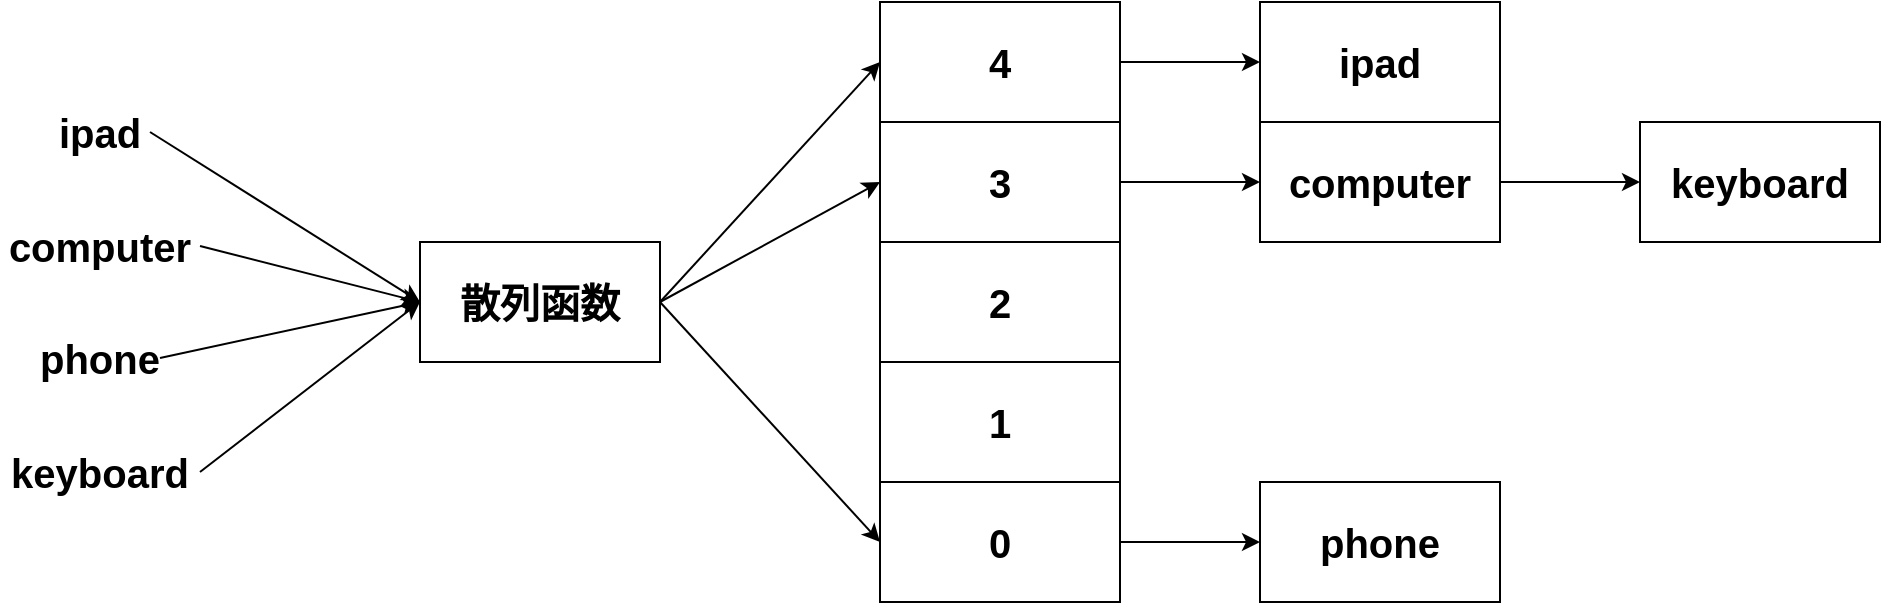 <mxfile version="10.7.5" type="device"><diagram id="73eCgw3xL6Hi5tJRMHjp" name="第 1 页"><mxGraphModel dx="1058" dy="818" grid="1" gridSize="10" guides="1" tooltips="1" connect="1" arrows="1" fold="1" page="1" pageScale="1" pageWidth="827" pageHeight="1169" math="0" shadow="0"><root><mxCell id="0"/><mxCell id="1" parent="0"/><mxCell id="Az7Am3OCP4iEpYuUUXqQ-9" style="edgeStyle=orthogonalEdgeStyle;rounded=0;orthogonalLoop=1;jettySize=auto;html=1;exitX=1;exitY=0.5;exitDx=0;exitDy=0;entryX=0;entryY=0.5;entryDx=0;entryDy=0;" edge="1" parent="1" source="9B1V9n8W9GI53piFOvc4-1" target="Az7Am3OCP4iEpYuUUXqQ-2"><mxGeometry relative="1" as="geometry"/></mxCell><mxCell id="9B1V9n8W9GI53piFOvc4-1" value="0" style="rounded=0;whiteSpace=wrap;html=1;fontSize=20;fontStyle=1" parent="1" vertex="1"><mxGeometry x="480" y="270" width="120" height="60" as="geometry"/></mxCell><mxCell id="9B1V9n8W9GI53piFOvc4-3" value="1" style="rounded=0;whiteSpace=wrap;html=1;fontSize=20;fontStyle=1" parent="1" vertex="1"><mxGeometry x="480" y="210" width="120" height="60" as="geometry"/></mxCell><mxCell id="9B1V9n8W9GI53piFOvc4-5" value="2" style="rounded=0;whiteSpace=wrap;html=1;fontSize=20;fontStyle=1" parent="1" vertex="1"><mxGeometry x="480" y="150" width="120" height="60" as="geometry"/></mxCell><mxCell id="Az7Am3OCP4iEpYuUUXqQ-8" style="edgeStyle=orthogonalEdgeStyle;rounded=0;orthogonalLoop=1;jettySize=auto;html=1;exitX=1;exitY=0.5;exitDx=0;exitDy=0;" edge="1" parent="1" source="9B1V9n8W9GI53piFOvc4-7" target="Az7Am3OCP4iEpYuUUXqQ-5"><mxGeometry relative="1" as="geometry"/></mxCell><mxCell id="9B1V9n8W9GI53piFOvc4-7" value="3" style="rounded=0;whiteSpace=wrap;html=1;fontSize=20;fontStyle=1" parent="1" vertex="1"><mxGeometry x="480" y="90" width="120" height="60" as="geometry"/></mxCell><mxCell id="Az7Am3OCP4iEpYuUUXqQ-7" style="edgeStyle=orthogonalEdgeStyle;rounded=0;orthogonalLoop=1;jettySize=auto;html=1;exitX=1;exitY=0.5;exitDx=0;exitDy=0;" edge="1" parent="1" source="9B1V9n8W9GI53piFOvc4-9" target="Az7Am3OCP4iEpYuUUXqQ-6"><mxGeometry relative="1" as="geometry"/></mxCell><mxCell id="9B1V9n8W9GI53piFOvc4-9" value="4" style="rounded=0;whiteSpace=wrap;html=1;fontSize=20;fontStyle=1" parent="1" vertex="1"><mxGeometry x="480" y="30" width="120" height="60" as="geometry"/></mxCell><mxCell id="9B1V9n8W9GI53piFOvc4-23" style="edgeStyle=none;rounded=0;orthogonalLoop=1;jettySize=auto;html=1;exitX=1;exitY=0.5;exitDx=0;exitDy=0;entryX=0;entryY=0.5;entryDx=0;entryDy=0;fontSize=20;" parent="1" source="9B1V9n8W9GI53piFOvc4-11" target="9B1V9n8W9GI53piFOvc4-9" edge="1"><mxGeometry relative="1" as="geometry"/></mxCell><mxCell id="9B1V9n8W9GI53piFOvc4-24" style="edgeStyle=none;rounded=0;orthogonalLoop=1;jettySize=auto;html=1;exitX=1;exitY=0.5;exitDx=0;exitDy=0;entryX=0;entryY=0.5;entryDx=0;entryDy=0;fontSize=20;" parent="1" source="9B1V9n8W9GI53piFOvc4-11" target="9B1V9n8W9GI53piFOvc4-7" edge="1"><mxGeometry relative="1" as="geometry"/></mxCell><mxCell id="9B1V9n8W9GI53piFOvc4-25" style="edgeStyle=none;rounded=0;orthogonalLoop=1;jettySize=auto;html=1;exitX=1;exitY=0.5;exitDx=0;exitDy=0;entryX=0;entryY=0.5;entryDx=0;entryDy=0;fontSize=20;" parent="1" source="9B1V9n8W9GI53piFOvc4-11" target="9B1V9n8W9GI53piFOvc4-1" edge="1"><mxGeometry relative="1" as="geometry"/></mxCell><mxCell id="9B1V9n8W9GI53piFOvc4-11" value="散列函数" style="rounded=0;whiteSpace=wrap;html=1;fontSize=20;fontStyle=1" parent="1" vertex="1"><mxGeometry x="250" y="150" width="120" height="60" as="geometry"/></mxCell><mxCell id="9B1V9n8W9GI53piFOvc4-18" style="rounded=0;orthogonalLoop=1;jettySize=auto;html=1;exitX=1;exitY=0.5;exitDx=0;exitDy=0;fontSize=20;entryX=0;entryY=0.5;entryDx=0;entryDy=0;" parent="1" source="9B1V9n8W9GI53piFOvc4-12" target="9B1V9n8W9GI53piFOvc4-11" edge="1"><mxGeometry relative="1" as="geometry"><mxPoint x="240" y="180" as="targetPoint"/></mxGeometry></mxCell><mxCell id="9B1V9n8W9GI53piFOvc4-12" value="ipad" style="text;html=1;strokeColor=none;fillColor=none;align=center;verticalAlign=middle;whiteSpace=wrap;rounded=0;fontSize=20;fontStyle=1" parent="1" vertex="1"><mxGeometry x="65" y="85" width="50" height="20" as="geometry"/></mxCell><mxCell id="Az7Am3OCP4iEpYuUUXqQ-11" style="rounded=0;orthogonalLoop=1;jettySize=auto;html=1;exitX=1;exitY=0.5;exitDx=0;exitDy=0;entryX=0;entryY=0.5;entryDx=0;entryDy=0;" edge="1" parent="1" source="9B1V9n8W9GI53piFOvc4-14" target="9B1V9n8W9GI53piFOvc4-11"><mxGeometry relative="1" as="geometry"><mxPoint x="240" y="190" as="targetPoint"/></mxGeometry></mxCell><mxCell id="9B1V9n8W9GI53piFOvc4-14" value="computer" style="text;html=1;strokeColor=none;fillColor=none;align=center;verticalAlign=middle;whiteSpace=wrap;rounded=0;fontSize=20;fontStyle=1" parent="1" vertex="1"><mxGeometry x="40" y="142" width="100" height="20" as="geometry"/></mxCell><mxCell id="9B1V9n8W9GI53piFOvc4-22" style="edgeStyle=none;rounded=0;orthogonalLoop=1;jettySize=auto;html=1;exitX=1;exitY=0.5;exitDx=0;exitDy=0;fontSize=20;" parent="1" source="9B1V9n8W9GI53piFOvc4-15" edge="1"><mxGeometry relative="1" as="geometry"><mxPoint x="250" y="180" as="targetPoint"/></mxGeometry></mxCell><mxCell id="9B1V9n8W9GI53piFOvc4-15" value="phone" style="text;html=1;strokeColor=none;fillColor=none;align=center;verticalAlign=middle;whiteSpace=wrap;rounded=0;fontSize=20;fontStyle=1" parent="1" vertex="1"><mxGeometry x="60" y="198" width="60" height="20" as="geometry"/></mxCell><mxCell id="Az7Am3OCP4iEpYuUUXqQ-2" value="phone" style="rounded=0;whiteSpace=wrap;html=1;fontSize=20;fontStyle=1" vertex="1" parent="1"><mxGeometry x="670" y="270" width="120" height="60" as="geometry"/></mxCell><mxCell id="Az7Am3OCP4iEpYuUUXqQ-14" style="edgeStyle=none;rounded=0;orthogonalLoop=1;jettySize=auto;html=1;exitX=1;exitY=0.5;exitDx=0;exitDy=0;" edge="1" parent="1" source="Az7Am3OCP4iEpYuUUXqQ-5" target="Az7Am3OCP4iEpYuUUXqQ-13"><mxGeometry relative="1" as="geometry"/></mxCell><mxCell id="Az7Am3OCP4iEpYuUUXqQ-5" value="computer" style="rounded=0;whiteSpace=wrap;html=1;fontSize=20;fontStyle=1" vertex="1" parent="1"><mxGeometry x="670" y="90" width="120" height="60" as="geometry"/></mxCell><mxCell id="Az7Am3OCP4iEpYuUUXqQ-6" value="ipad" style="rounded=0;whiteSpace=wrap;html=1;fontSize=20;fontStyle=1" vertex="1" parent="1"><mxGeometry x="670" y="30" width="120" height="60" as="geometry"/></mxCell><mxCell id="Az7Am3OCP4iEpYuUUXqQ-12" style="edgeStyle=none;rounded=0;orthogonalLoop=1;jettySize=auto;html=1;exitX=1;exitY=0.5;exitDx=0;exitDy=0;" edge="1" parent="1" source="Az7Am3OCP4iEpYuUUXqQ-10"><mxGeometry relative="1" as="geometry"><mxPoint x="250" y="180" as="targetPoint"/></mxGeometry></mxCell><mxCell id="Az7Am3OCP4iEpYuUUXqQ-10" value="keyboard" style="text;html=1;strokeColor=none;fillColor=none;align=center;verticalAlign=middle;whiteSpace=wrap;rounded=0;fontSize=20;fontStyle=1" vertex="1" parent="1"><mxGeometry x="40" y="255" width="100" height="20" as="geometry"/></mxCell><mxCell id="Az7Am3OCP4iEpYuUUXqQ-13" value="keyboard" style="rounded=0;whiteSpace=wrap;html=1;fontSize=20;fontStyle=1" vertex="1" parent="1"><mxGeometry x="860" y="90" width="120" height="60" as="geometry"/></mxCell></root></mxGraphModel></diagram></mxfile>
